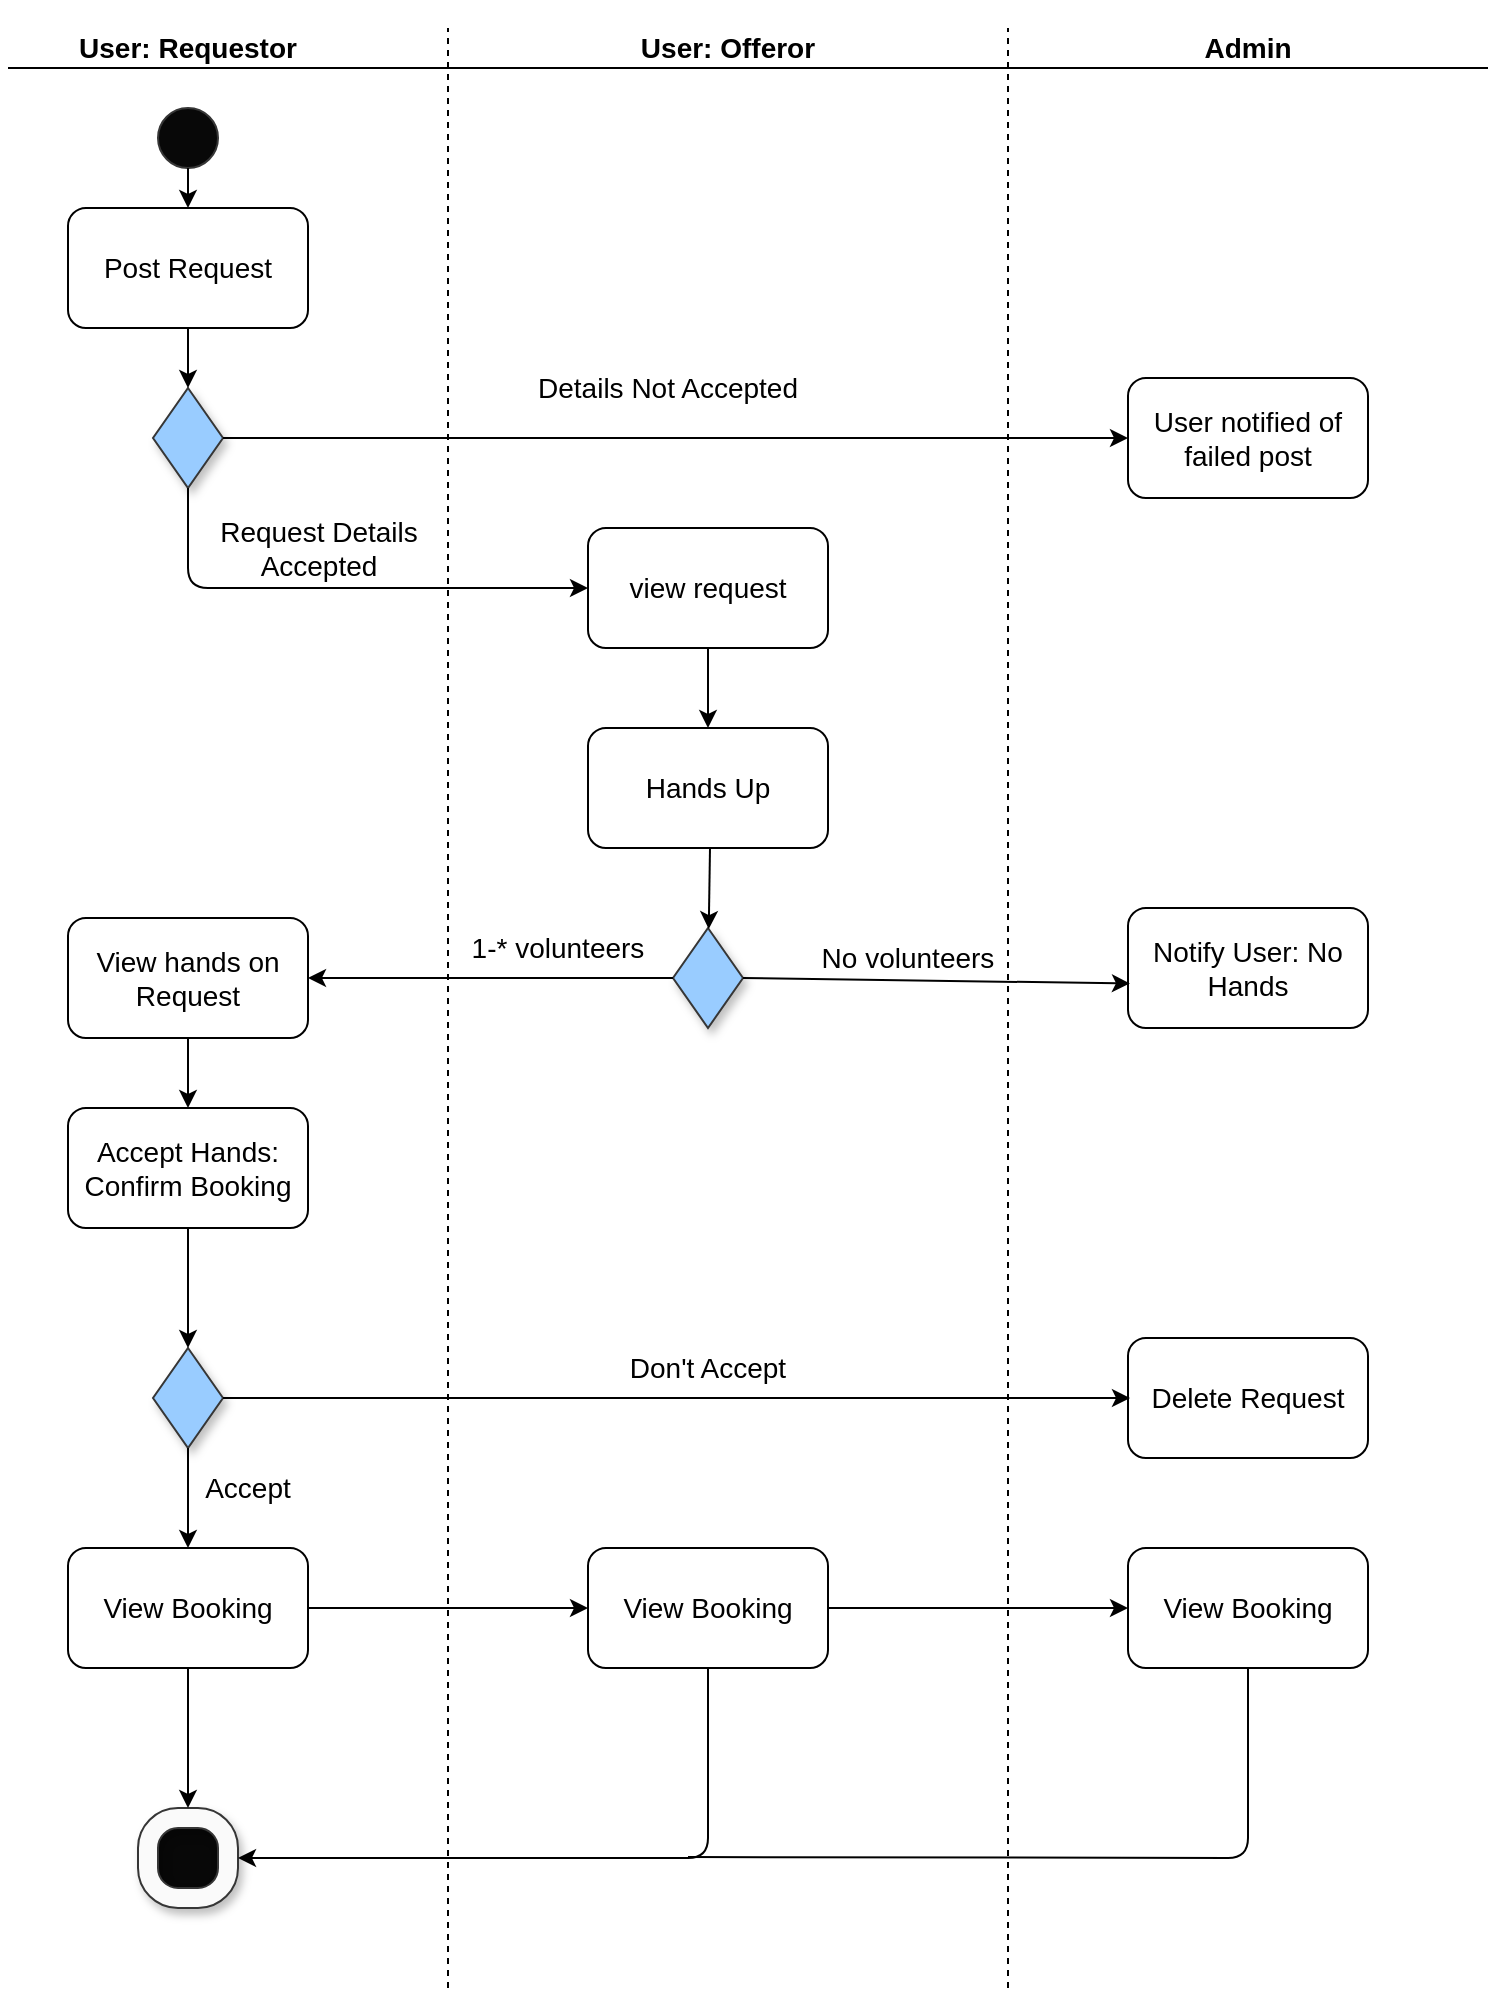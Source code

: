 <mxfile version="14.3.1" type="github">
  <diagram id="n9qWUOam9ZF6OnrzucKD" name="Page-1">
    <mxGraphModel dx="2146" dy="954" grid="1" gridSize="10" guides="1" tooltips="1" connect="1" arrows="1" fold="1" page="1" pageScale="1" pageWidth="850" pageHeight="1100" math="0" shadow="0">
      <root>
        <mxCell id="0" />
        <mxCell id="1" parent="0" />
        <mxCell id="XBuRLawrK7IfiwdRNRbU-3" value="&lt;font style=&quot;font-size: 14px&quot;&gt;Post Request&lt;/font&gt;" style="rounded=1;whiteSpace=wrap;html=1;" vertex="1" parent="1">
          <mxGeometry x="90" y="110" width="120" height="60" as="geometry" />
        </mxCell>
        <mxCell id="XBuRLawrK7IfiwdRNRbU-6" value="&lt;font style=&quot;font-size: 14px&quot;&gt;User notified of failed post&lt;/font&gt;" style="rounded=1;whiteSpace=wrap;html=1;" vertex="1" parent="1">
          <mxGeometry x="620" y="195" width="120" height="60" as="geometry" />
        </mxCell>
        <mxCell id="XBuRLawrK7IfiwdRNRbU-7" value="&lt;font style=&quot;font-size: 14px&quot;&gt;view request&lt;/font&gt;" style="rounded=1;whiteSpace=wrap;html=1;" vertex="1" parent="1">
          <mxGeometry x="350" y="270" width="120" height="60" as="geometry" />
        </mxCell>
        <mxCell id="XBuRLawrK7IfiwdRNRbU-8" value="&lt;font style=&quot;font-size: 14px&quot;&gt;Hands Up&lt;/font&gt;" style="rounded=1;whiteSpace=wrap;html=1;" vertex="1" parent="1">
          <mxGeometry x="350" y="370" width="120" height="60" as="geometry" />
        </mxCell>
        <mxCell id="XBuRLawrK7IfiwdRNRbU-9" value="&lt;font style=&quot;font-size: 14px&quot;&gt;View hands on Request&lt;/font&gt;" style="rounded=1;whiteSpace=wrap;html=1;" vertex="1" parent="1">
          <mxGeometry x="90" y="465" width="120" height="60" as="geometry" />
        </mxCell>
        <mxCell id="XBuRLawrK7IfiwdRNRbU-10" value="&lt;font style=&quot;font-size: 14px&quot;&gt;Notify User: No Hands&lt;/font&gt;" style="rounded=1;whiteSpace=wrap;html=1;" vertex="1" parent="1">
          <mxGeometry x="620" y="460" width="120" height="60" as="geometry" />
        </mxCell>
        <mxCell id="XBuRLawrK7IfiwdRNRbU-11" value="&lt;font style=&quot;font-size: 14px&quot;&gt;Delete Request&lt;/font&gt;" style="rounded=1;whiteSpace=wrap;html=1;" vertex="1" parent="1">
          <mxGeometry x="620" y="675" width="120" height="60" as="geometry" />
        </mxCell>
        <mxCell id="XBuRLawrK7IfiwdRNRbU-12" value="&lt;font style=&quot;font-size: 14px&quot;&gt;Accept Hands: Confirm Booking&lt;/font&gt;" style="rounded=1;whiteSpace=wrap;html=1;" vertex="1" parent="1">
          <mxGeometry x="90" y="560" width="120" height="60" as="geometry" />
        </mxCell>
        <mxCell id="XBuRLawrK7IfiwdRNRbU-13" value="&lt;font style=&quot;font-size: 14px&quot;&gt;View Booking&lt;/font&gt;" style="rounded=1;whiteSpace=wrap;html=1;" vertex="1" parent="1">
          <mxGeometry x="90" y="780" width="120" height="60" as="geometry" />
        </mxCell>
        <mxCell id="XBuRLawrK7IfiwdRNRbU-14" value="&lt;font style=&quot;font-size: 14px&quot;&gt;View Booking&lt;/font&gt;" style="rounded=1;whiteSpace=wrap;html=1;" vertex="1" parent="1">
          <mxGeometry x="350" y="780" width="120" height="60" as="geometry" />
        </mxCell>
        <mxCell id="XBuRLawrK7IfiwdRNRbU-15" value="&lt;font style=&quot;font-size: 14px&quot;&gt;View Booking&lt;/font&gt;" style="rounded=1;whiteSpace=wrap;html=1;" vertex="1" parent="1">
          <mxGeometry x="620" y="780" width="120" height="60" as="geometry" />
        </mxCell>
        <mxCell id="XBuRLawrK7IfiwdRNRbU-16" value="" style="ellipse;whiteSpace=wrap;html=1;aspect=fixed;strokeColor=#363636;shadow=0;fillColor=#080808;" vertex="1" parent="1">
          <mxGeometry x="135" y="60" width="30" height="30" as="geometry" />
        </mxCell>
        <mxCell id="XBuRLawrK7IfiwdRNRbU-17" value="" style="ellipse;whiteSpace=wrap;html=1;aspect=fixed;shadow=0;strokeColor=#363636;fillColor=#080808;" vertex="1" parent="1">
          <mxGeometry x="125" y="910" width="50" height="50" as="geometry" />
        </mxCell>
        <mxCell id="XBuRLawrK7IfiwdRNRbU-20" value="" style="verticalLabelPosition=bottom;verticalAlign=top;html=1;shape=mxgraph.basic.rounded_frame;dx=10;shadow=1;strokeColor=#363636;fillColor=#FAFAFA;" vertex="1" parent="1">
          <mxGeometry x="125" y="910" width="50" height="50" as="geometry" />
        </mxCell>
        <mxCell id="XBuRLawrK7IfiwdRNRbU-21" value="" style="endArrow=classic;html=1;exitX=0.5;exitY=1;exitDx=0;exitDy=0;entryX=0.5;entryY=0;entryDx=0;entryDy=0;" edge="1" parent="1" source="XBuRLawrK7IfiwdRNRbU-16" target="XBuRLawrK7IfiwdRNRbU-3">
          <mxGeometry width="50" height="50" relative="1" as="geometry">
            <mxPoint x="400" y="420" as="sourcePoint" />
            <mxPoint x="150" y="130" as="targetPoint" />
          </mxGeometry>
        </mxCell>
        <mxCell id="XBuRLawrK7IfiwdRNRbU-22" value="" style="rhombus;whiteSpace=wrap;html=1;shadow=1;strokeColor=#363636;fillColor=#99CCFF;" vertex="1" parent="1">
          <mxGeometry x="132.5" y="200" width="35" height="50" as="geometry" />
        </mxCell>
        <mxCell id="XBuRLawrK7IfiwdRNRbU-23" value="" style="rhombus;whiteSpace=wrap;html=1;shadow=1;strokeColor=#363636;fillColor=#99CCFF;" vertex="1" parent="1">
          <mxGeometry x="392.5" y="470" width="35" height="50" as="geometry" />
        </mxCell>
        <mxCell id="XBuRLawrK7IfiwdRNRbU-24" value="" style="rhombus;whiteSpace=wrap;html=1;shadow=1;strokeColor=#363636;fillColor=#99CCFF;" vertex="1" parent="1">
          <mxGeometry x="132.5" y="680" width="35" height="50" as="geometry" />
        </mxCell>
        <mxCell id="XBuRLawrK7IfiwdRNRbU-25" value="" style="endArrow=classic;html=1;exitX=0.5;exitY=1;exitDx=0;exitDy=0;entryX=0.5;entryY=0;entryDx=0;entryDy=0;" edge="1" parent="1" source="XBuRLawrK7IfiwdRNRbU-3" target="XBuRLawrK7IfiwdRNRbU-22">
          <mxGeometry width="50" height="50" relative="1" as="geometry">
            <mxPoint x="390" y="310" as="sourcePoint" />
            <mxPoint x="440" y="260" as="targetPoint" />
          </mxGeometry>
        </mxCell>
        <mxCell id="XBuRLawrK7IfiwdRNRbU-26" value="" style="endArrow=classic;html=1;exitX=1;exitY=0.5;exitDx=0;exitDy=0;entryX=0;entryY=0.5;entryDx=0;entryDy=0;" edge="1" parent="1" source="XBuRLawrK7IfiwdRNRbU-22" target="XBuRLawrK7IfiwdRNRbU-6">
          <mxGeometry width="50" height="50" relative="1" as="geometry">
            <mxPoint x="390" y="310" as="sourcePoint" />
            <mxPoint x="440" y="260" as="targetPoint" />
          </mxGeometry>
        </mxCell>
        <mxCell id="XBuRLawrK7IfiwdRNRbU-27" value="" style="endArrow=classic;html=1;exitX=0.5;exitY=1;exitDx=0;exitDy=0;" edge="1" parent="1" source="XBuRLawrK7IfiwdRNRbU-22" target="XBuRLawrK7IfiwdRNRbU-7">
          <mxGeometry width="50" height="50" relative="1" as="geometry">
            <mxPoint x="390" y="310" as="sourcePoint" />
            <mxPoint x="440" y="260" as="targetPoint" />
            <Array as="points">
              <mxPoint x="150" y="300" />
            </Array>
          </mxGeometry>
        </mxCell>
        <mxCell id="XBuRLawrK7IfiwdRNRbU-28" value="" style="endArrow=classic;html=1;exitX=0.5;exitY=1;exitDx=0;exitDy=0;entryX=0.5;entryY=0;entryDx=0;entryDy=0;" edge="1" parent="1" source="XBuRLawrK7IfiwdRNRbU-7" target="XBuRLawrK7IfiwdRNRbU-8">
          <mxGeometry width="50" height="50" relative="1" as="geometry">
            <mxPoint x="390" y="490" as="sourcePoint" />
            <mxPoint x="440" y="440" as="targetPoint" />
          </mxGeometry>
        </mxCell>
        <mxCell id="XBuRLawrK7IfiwdRNRbU-29" value="" style="endArrow=classic;html=1;" edge="1" parent="1" target="XBuRLawrK7IfiwdRNRbU-23">
          <mxGeometry width="50" height="50" relative="1" as="geometry">
            <mxPoint x="411" y="430" as="sourcePoint" />
            <mxPoint x="440" y="440" as="targetPoint" />
          </mxGeometry>
        </mxCell>
        <mxCell id="XBuRLawrK7IfiwdRNRbU-30" value="" style="endArrow=classic;html=1;exitX=1;exitY=0.5;exitDx=0;exitDy=0;entryX=0.008;entryY=0.629;entryDx=0;entryDy=0;entryPerimeter=0;" edge="1" parent="1" source="XBuRLawrK7IfiwdRNRbU-23" target="XBuRLawrK7IfiwdRNRbU-10">
          <mxGeometry width="50" height="50" relative="1" as="geometry">
            <mxPoint x="390" y="490" as="sourcePoint" />
            <mxPoint x="440" y="440" as="targetPoint" />
          </mxGeometry>
        </mxCell>
        <mxCell id="XBuRLawrK7IfiwdRNRbU-31" value="" style="endArrow=classic;html=1;entryX=1;entryY=0.5;entryDx=0;entryDy=0;" edge="1" parent="1" source="XBuRLawrK7IfiwdRNRbU-23" target="XBuRLawrK7IfiwdRNRbU-9">
          <mxGeometry width="50" height="50" relative="1" as="geometry">
            <mxPoint x="390" y="498" as="sourcePoint" />
            <mxPoint x="210" y="499" as="targetPoint" />
          </mxGeometry>
        </mxCell>
        <mxCell id="XBuRLawrK7IfiwdRNRbU-32" value="" style="endArrow=classic;html=1;exitX=0.5;exitY=1;exitDx=0;exitDy=0;" edge="1" parent="1" source="XBuRLawrK7IfiwdRNRbU-9" target="XBuRLawrK7IfiwdRNRbU-12">
          <mxGeometry width="50" height="50" relative="1" as="geometry">
            <mxPoint x="390" y="490" as="sourcePoint" />
            <mxPoint x="440" y="440" as="targetPoint" />
          </mxGeometry>
        </mxCell>
        <mxCell id="XBuRLawrK7IfiwdRNRbU-33" value="" style="endArrow=classic;html=1;exitX=0.5;exitY=1;exitDx=0;exitDy=0;entryX=0.5;entryY=0;entryDx=0;entryDy=0;" edge="1" parent="1" source="XBuRLawrK7IfiwdRNRbU-12" target="XBuRLawrK7IfiwdRNRbU-24">
          <mxGeometry width="50" height="50" relative="1" as="geometry">
            <mxPoint x="390" y="490" as="sourcePoint" />
            <mxPoint x="440" y="440" as="targetPoint" />
          </mxGeometry>
        </mxCell>
        <mxCell id="XBuRLawrK7IfiwdRNRbU-34" value="" style="endArrow=classic;html=1;exitX=0.5;exitY=1;exitDx=0;exitDy=0;" edge="1" parent="1" source="XBuRLawrK7IfiwdRNRbU-24" target="XBuRLawrK7IfiwdRNRbU-13">
          <mxGeometry width="50" height="50" relative="1" as="geometry">
            <mxPoint x="390" y="490" as="sourcePoint" />
            <mxPoint x="440" y="440" as="targetPoint" />
          </mxGeometry>
        </mxCell>
        <mxCell id="XBuRLawrK7IfiwdRNRbU-35" value="" style="endArrow=classic;html=1;exitX=1;exitY=0.5;exitDx=0;exitDy=0;" edge="1" parent="1" source="XBuRLawrK7IfiwdRNRbU-13" target="XBuRLawrK7IfiwdRNRbU-14">
          <mxGeometry width="50" height="50" relative="1" as="geometry">
            <mxPoint x="390" y="490" as="sourcePoint" />
            <mxPoint x="440" y="440" as="targetPoint" />
          </mxGeometry>
        </mxCell>
        <mxCell id="XBuRLawrK7IfiwdRNRbU-36" value="" style="endArrow=classic;html=1;entryX=0;entryY=0.5;entryDx=0;entryDy=0;" edge="1" parent="1" source="XBuRLawrK7IfiwdRNRbU-14" target="XBuRLawrK7IfiwdRNRbU-15">
          <mxGeometry width="50" height="50" relative="1" as="geometry">
            <mxPoint x="390" y="530" as="sourcePoint" />
            <mxPoint x="440" y="480" as="targetPoint" />
          </mxGeometry>
        </mxCell>
        <mxCell id="XBuRLawrK7IfiwdRNRbU-37" value="" style="endArrow=classic;html=1;exitX=0.5;exitY=1;exitDx=0;exitDy=0;entryX=0.5;entryY=0;entryDx=0;entryDy=0;entryPerimeter=0;" edge="1" parent="1" source="XBuRLawrK7IfiwdRNRbU-13" target="XBuRLawrK7IfiwdRNRbU-20">
          <mxGeometry width="50" height="50" relative="1" as="geometry">
            <mxPoint x="390" y="550" as="sourcePoint" />
            <mxPoint x="440" y="500" as="targetPoint" />
          </mxGeometry>
        </mxCell>
        <mxCell id="XBuRLawrK7IfiwdRNRbU-38" value="" style="endArrow=classic;html=1;exitX=0.5;exitY=1;exitDx=0;exitDy=0;" edge="1" parent="1" source="XBuRLawrK7IfiwdRNRbU-14" target="XBuRLawrK7IfiwdRNRbU-17">
          <mxGeometry width="50" height="50" relative="1" as="geometry">
            <mxPoint x="390" y="550" as="sourcePoint" />
            <mxPoint x="410" y="940" as="targetPoint" />
            <Array as="points">
              <mxPoint x="410" y="935" />
            </Array>
          </mxGeometry>
        </mxCell>
        <mxCell id="XBuRLawrK7IfiwdRNRbU-40" value="" style="endArrow=none;html=1;exitX=0.5;exitY=1;exitDx=0;exitDy=0;" edge="1" parent="1" source="XBuRLawrK7IfiwdRNRbU-15">
          <mxGeometry width="50" height="50" relative="1" as="geometry">
            <mxPoint x="710" y="935" as="sourcePoint" />
            <mxPoint x="400" y="934.5" as="targetPoint" />
            <Array as="points">
              <mxPoint x="680" y="935" />
            </Array>
          </mxGeometry>
        </mxCell>
        <mxCell id="XBuRLawrK7IfiwdRNRbU-41" value="&lt;font style=&quot;font-size: 14px&quot;&gt;&lt;b&gt;User: Requestor&lt;/b&gt;&lt;/font&gt;" style="text;html=1;strokeColor=none;fillColor=none;align=center;verticalAlign=middle;whiteSpace=wrap;rounded=0;shadow=1;" vertex="1" parent="1">
          <mxGeometry x="60" y="10" width="180" height="40" as="geometry" />
        </mxCell>
        <mxCell id="XBuRLawrK7IfiwdRNRbU-42" value="&lt;font style=&quot;font-size: 14px&quot;&gt;&lt;b&gt;User: Offeror&lt;/b&gt;&lt;/font&gt;" style="text;html=1;strokeColor=none;fillColor=none;align=center;verticalAlign=middle;whiteSpace=wrap;rounded=0;shadow=1;" vertex="1" parent="1">
          <mxGeometry x="330" y="10" width="180" height="40" as="geometry" />
        </mxCell>
        <mxCell id="XBuRLawrK7IfiwdRNRbU-43" value="&lt;font style=&quot;font-size: 14px&quot;&gt;&lt;b&gt;Admin&lt;/b&gt;&lt;/font&gt;" style="text;html=1;strokeColor=none;fillColor=none;align=center;verticalAlign=middle;whiteSpace=wrap;rounded=0;shadow=1;" vertex="1" parent="1">
          <mxGeometry x="590" y="10" width="180" height="40" as="geometry" />
        </mxCell>
        <mxCell id="XBuRLawrK7IfiwdRNRbU-44" value="" style="endArrow=none;dashed=1;html=1;" edge="1" parent="1">
          <mxGeometry width="50" height="50" relative="1" as="geometry">
            <mxPoint x="280" y="1000" as="sourcePoint" />
            <mxPoint x="280" y="20" as="targetPoint" />
          </mxGeometry>
        </mxCell>
        <mxCell id="XBuRLawrK7IfiwdRNRbU-45" value="" style="endArrow=none;dashed=1;html=1;" edge="1" parent="1">
          <mxGeometry width="50" height="50" relative="1" as="geometry">
            <mxPoint x="560" y="1000" as="sourcePoint" />
            <mxPoint x="560" y="20" as="targetPoint" />
          </mxGeometry>
        </mxCell>
        <mxCell id="XBuRLawrK7IfiwdRNRbU-47" value="" style="endArrow=none;html=1;exitX=0;exitY=0.75;exitDx=0;exitDy=0;" edge="1" parent="1" source="XBuRLawrK7IfiwdRNRbU-41">
          <mxGeometry width="50" height="50" relative="1" as="geometry">
            <mxPoint x="390" y="310" as="sourcePoint" />
            <mxPoint x="800" y="40" as="targetPoint" />
          </mxGeometry>
        </mxCell>
        <mxCell id="XBuRLawrK7IfiwdRNRbU-48" value="&lt;font style=&quot;font-size: 14px&quot;&gt;Details Not Accepted&lt;/font&gt;" style="text;html=1;strokeColor=none;fillColor=none;align=center;verticalAlign=middle;whiteSpace=wrap;rounded=0;shadow=1;" vertex="1" parent="1">
          <mxGeometry x="300" y="180" width="180" height="40" as="geometry" />
        </mxCell>
        <mxCell id="XBuRLawrK7IfiwdRNRbU-49" value="&lt;font style=&quot;font-size: 14px&quot;&gt;Request Details Accepted&lt;/font&gt;" style="text;html=1;strokeColor=none;fillColor=none;align=center;verticalAlign=middle;whiteSpace=wrap;rounded=0;shadow=1;" vertex="1" parent="1">
          <mxGeometry x="142.5" y="270" width="145" height="20" as="geometry" />
        </mxCell>
        <mxCell id="XBuRLawrK7IfiwdRNRbU-50" value="&lt;span style=&quot;font-size: 14px&quot;&gt;No volunteers&lt;/span&gt;" style="text;html=1;strokeColor=none;fillColor=none;align=center;verticalAlign=middle;whiteSpace=wrap;rounded=0;shadow=1;" vertex="1" parent="1">
          <mxGeometry x="420" y="465" width="180" height="40" as="geometry" />
        </mxCell>
        <mxCell id="XBuRLawrK7IfiwdRNRbU-51" value="&lt;span style=&quot;font-size: 14px&quot;&gt;1-* volunteers&lt;/span&gt;" style="text;html=1;strokeColor=none;fillColor=none;align=center;verticalAlign=middle;whiteSpace=wrap;rounded=0;shadow=1;" vertex="1" parent="1">
          <mxGeometry x="245" y="460" width="180" height="40" as="geometry" />
        </mxCell>
        <mxCell id="XBuRLawrK7IfiwdRNRbU-52" value="" style="endArrow=classic;html=1;exitX=1;exitY=0.5;exitDx=0;exitDy=0;" edge="1" parent="1" source="XBuRLawrK7IfiwdRNRbU-24">
          <mxGeometry width="50" height="50" relative="1" as="geometry">
            <mxPoint x="390" y="760" as="sourcePoint" />
            <mxPoint x="621" y="705" as="targetPoint" />
          </mxGeometry>
        </mxCell>
        <mxCell id="XBuRLawrK7IfiwdRNRbU-53" value="&lt;span style=&quot;font-size: 14px&quot;&gt;Don&#39;t Accept&lt;/span&gt;" style="text;html=1;strokeColor=none;fillColor=none;align=center;verticalAlign=middle;whiteSpace=wrap;rounded=0;shadow=1;" vertex="1" parent="1">
          <mxGeometry x="320" y="670" width="180" height="40" as="geometry" />
        </mxCell>
        <mxCell id="XBuRLawrK7IfiwdRNRbU-54" value="&lt;font style=&quot;font-size: 14px&quot;&gt;Accept&lt;/font&gt;" style="text;html=1;strokeColor=none;fillColor=none;align=center;verticalAlign=middle;whiteSpace=wrap;rounded=0;shadow=1;" vertex="1" parent="1">
          <mxGeometry x="90" y="730" width="180" height="40" as="geometry" />
        </mxCell>
      </root>
    </mxGraphModel>
  </diagram>
</mxfile>
